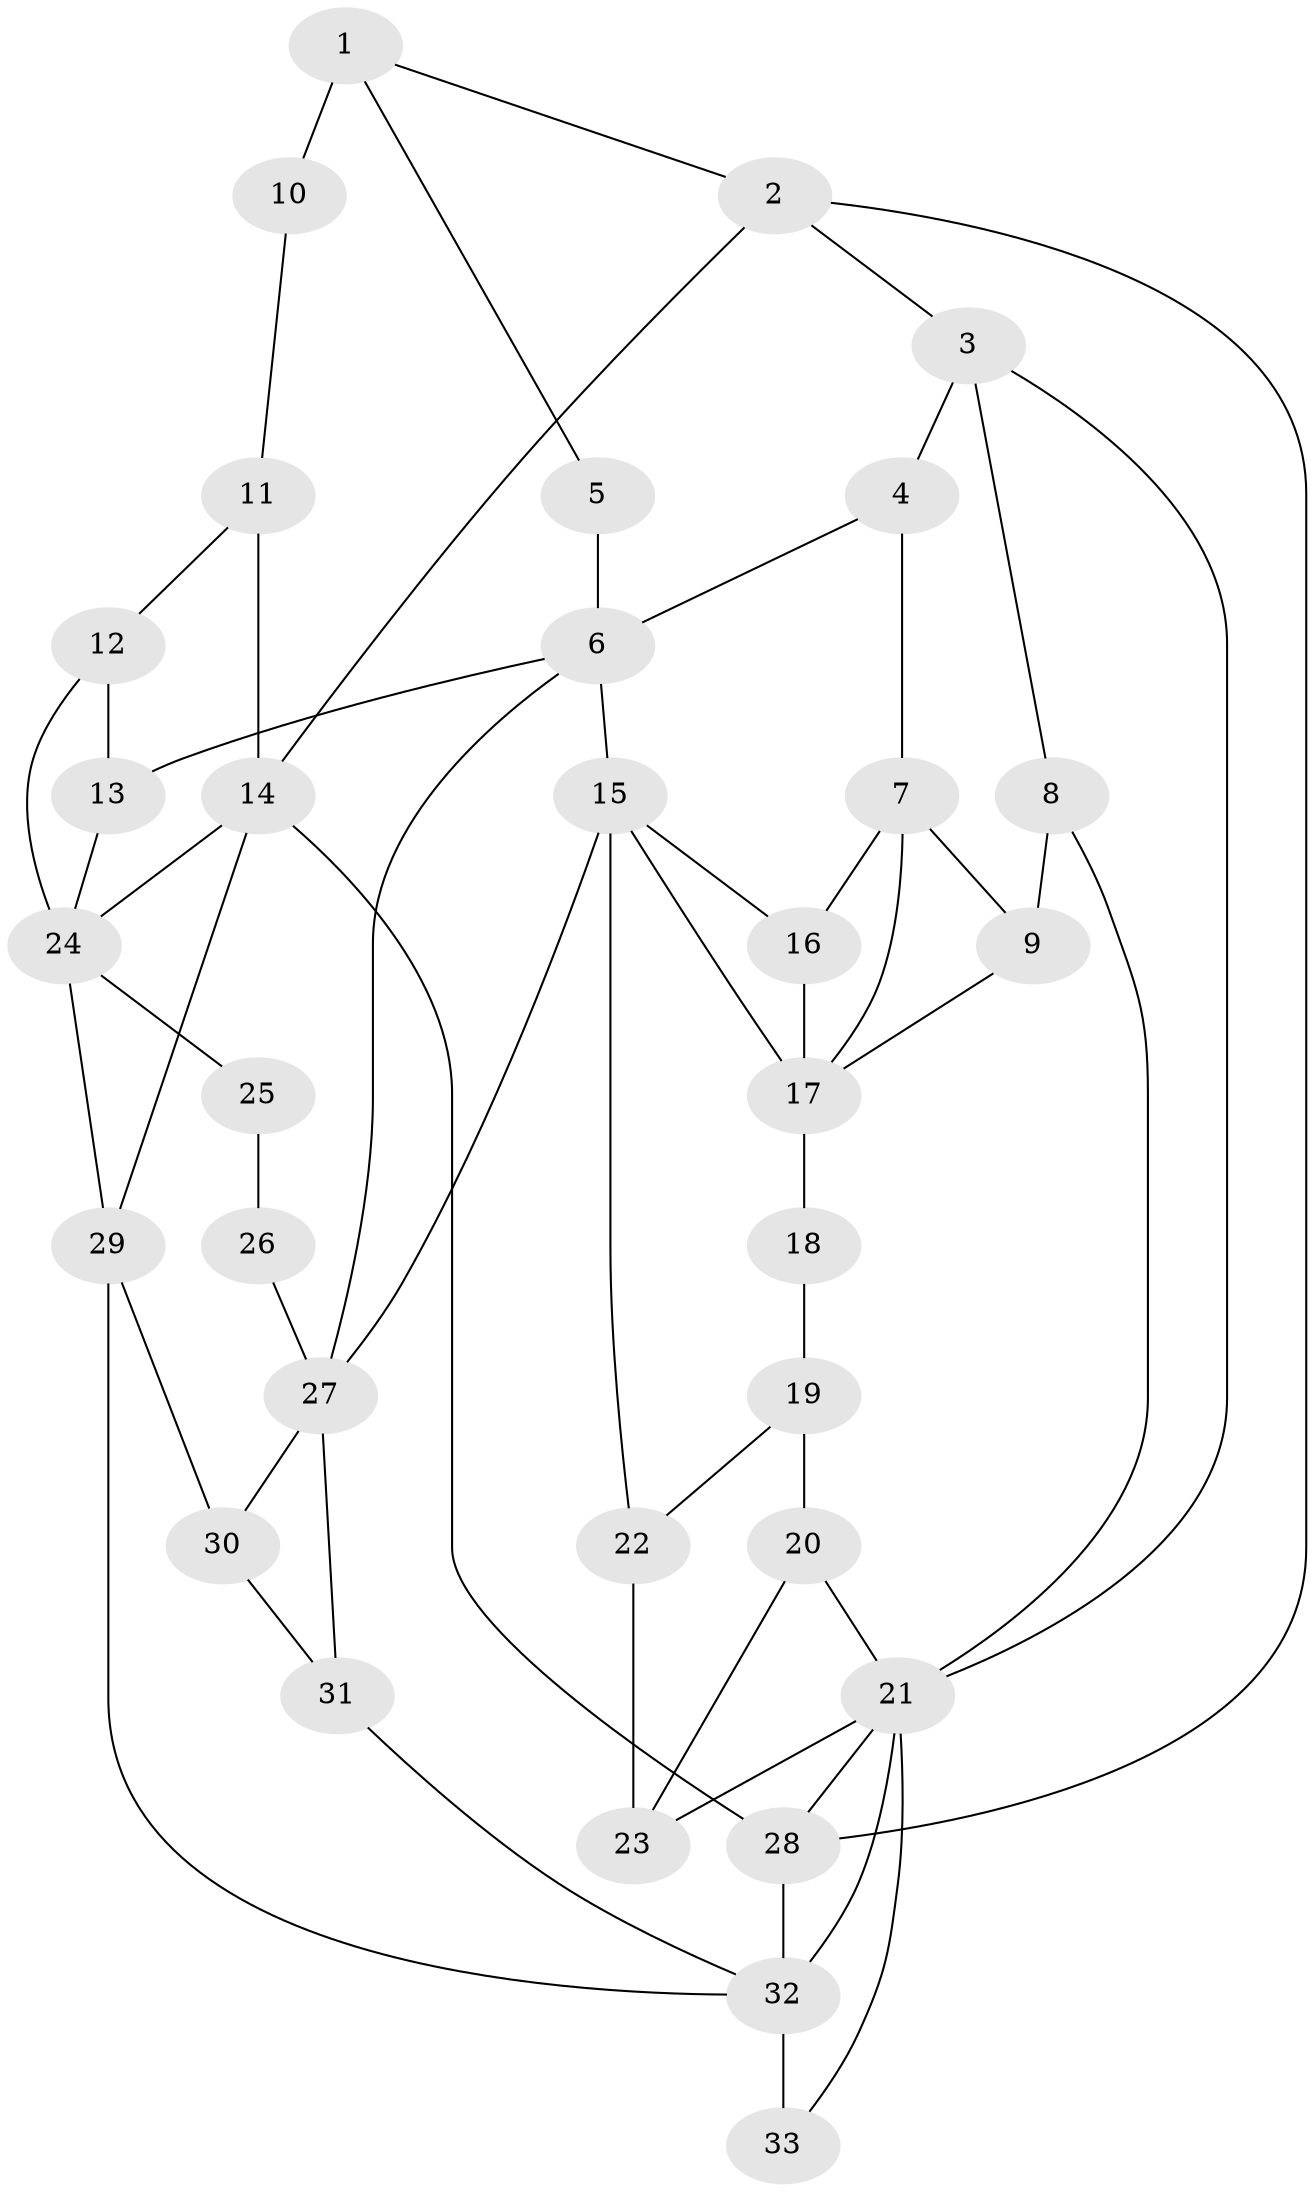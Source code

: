 // original degree distribution, {3: 0.030303030303030304, 4: 0.22727272727272727, 5: 0.5454545454545454, 6: 0.19696969696969696}
// Generated by graph-tools (version 1.1) at 2025/54/03/04/25 22:54:26]
// undirected, 33 vertices, 58 edges
graph export_dot {
  node [color=gray90,style=filled];
  1;
  2;
  3;
  4;
  5;
  6;
  7;
  8;
  9;
  10;
  11;
  12;
  13;
  14;
  15;
  16;
  17;
  18;
  19;
  20;
  21;
  22;
  23;
  24;
  25;
  26;
  27;
  28;
  29;
  30;
  31;
  32;
  33;
  1 -- 2 [weight=1.0];
  1 -- 5 [weight=1.0];
  1 -- 10 [weight=2.0];
  2 -- 3 [weight=1.0];
  2 -- 14 [weight=1.0];
  2 -- 28 [weight=1.0];
  3 -- 4 [weight=1.0];
  3 -- 8 [weight=1.0];
  3 -- 21 [weight=1.0];
  4 -- 6 [weight=1.0];
  4 -- 7 [weight=2.0];
  5 -- 6 [weight=2.0];
  6 -- 13 [weight=1.0];
  6 -- 15 [weight=1.0];
  6 -- 27 [weight=1.0];
  7 -- 9 [weight=1.0];
  7 -- 16 [weight=1.0];
  7 -- 17 [weight=1.0];
  8 -- 9 [weight=1.0];
  8 -- 21 [weight=1.0];
  9 -- 17 [weight=1.0];
  10 -- 11 [weight=1.0];
  11 -- 12 [weight=1.0];
  11 -- 14 [weight=1.0];
  12 -- 13 [weight=1.0];
  12 -- 24 [weight=1.0];
  13 -- 24 [weight=1.0];
  14 -- 24 [weight=1.0];
  14 -- 28 [weight=1.0];
  14 -- 29 [weight=1.0];
  15 -- 16 [weight=1.0];
  15 -- 17 [weight=1.0];
  15 -- 22 [weight=1.0];
  15 -- 27 [weight=1.0];
  16 -- 17 [weight=1.0];
  17 -- 18 [weight=2.0];
  18 -- 19 [weight=2.0];
  19 -- 20 [weight=1.0];
  19 -- 22 [weight=1.0];
  20 -- 21 [weight=1.0];
  20 -- 23 [weight=1.0];
  21 -- 23 [weight=1.0];
  21 -- 28 [weight=1.0];
  21 -- 32 [weight=1.0];
  21 -- 33 [weight=1.0];
  22 -- 23 [weight=1.0];
  24 -- 25 [weight=2.0];
  24 -- 29 [weight=1.0];
  25 -- 26 [weight=1.0];
  26 -- 27 [weight=2.0];
  27 -- 30 [weight=1.0];
  27 -- 31 [weight=1.0];
  28 -- 32 [weight=1.0];
  29 -- 30 [weight=1.0];
  29 -- 32 [weight=1.0];
  30 -- 31 [weight=1.0];
  31 -- 32 [weight=1.0];
  32 -- 33 [weight=2.0];
}
